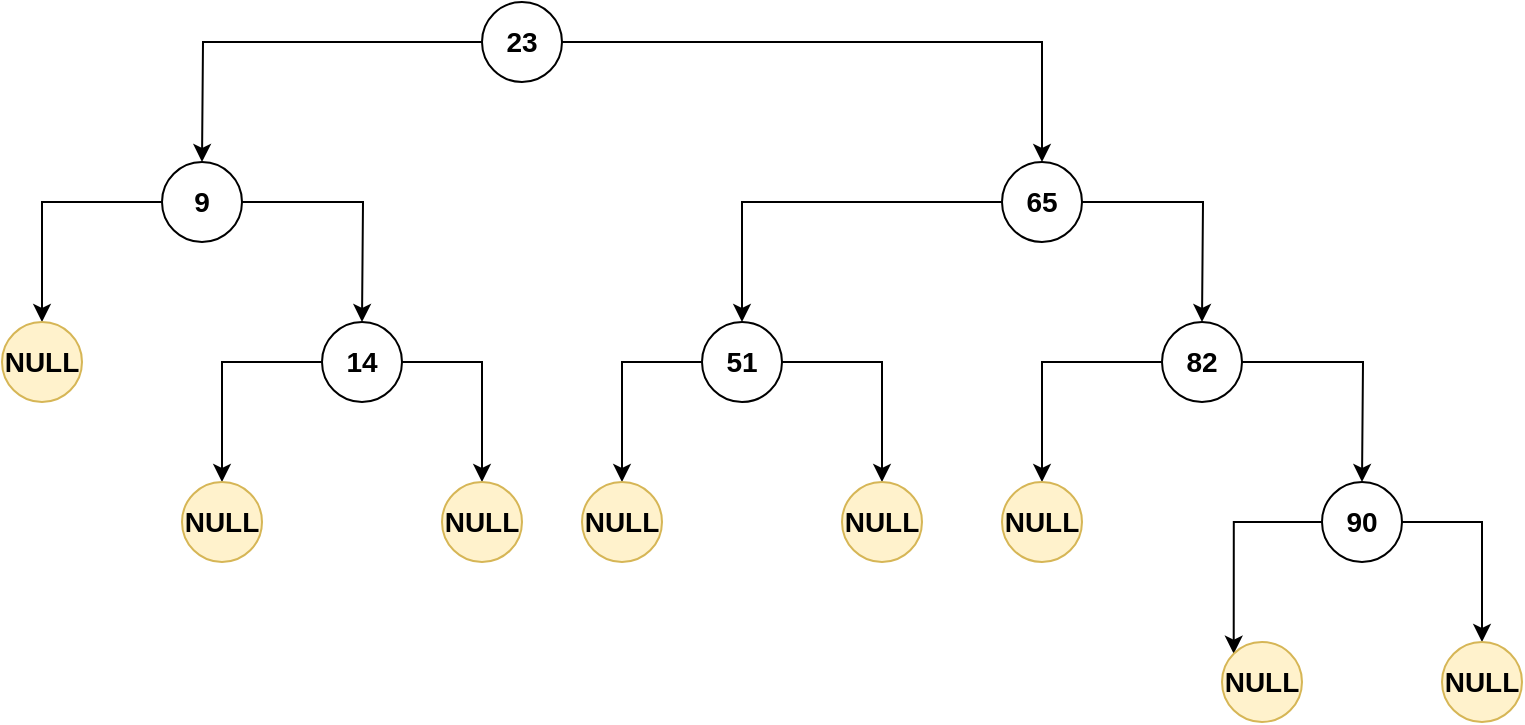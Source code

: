 <mxfile version="14.6.13" type="device"><diagram id="Gi0FM_1XD-Y9I_VmQqZt" name="Page-1"><mxGraphModel dx="1038" dy="548" grid="1" gridSize="10" guides="1" tooltips="1" connect="1" arrows="1" fold="1" page="1" pageScale="1" pageWidth="827" pageHeight="1169" math="0" shadow="0"><root><mxCell id="0"/><mxCell id="1" parent="0"/><mxCell id="HP8Jq9tZxIFVRGKJGJxW-5" style="edgeStyle=orthogonalEdgeStyle;rounded=0;orthogonalLoop=1;jettySize=auto;html=1;entryX=0.5;entryY=0;entryDx=0;entryDy=0;" edge="1" parent="1" source="HP8Jq9tZxIFVRGKJGJxW-1"><mxGeometry relative="1" as="geometry"><mxPoint x="140" y="120" as="targetPoint"/></mxGeometry></mxCell><mxCell id="HP8Jq9tZxIFVRGKJGJxW-36" style="edgeStyle=orthogonalEdgeStyle;rounded=0;orthogonalLoop=1;jettySize=auto;html=1;entryX=0.5;entryY=0;entryDx=0;entryDy=0;" edge="1" parent="1" source="HP8Jq9tZxIFVRGKJGJxW-1" target="HP8Jq9tZxIFVRGKJGJxW-7"><mxGeometry relative="1" as="geometry"/></mxCell><mxCell id="HP8Jq9tZxIFVRGKJGJxW-1" value="&lt;font style=&quot;font-size: 14px&quot;&gt;&lt;b&gt;23&lt;/b&gt;&lt;/font&gt;" style="ellipse;whiteSpace=wrap;html=1;aspect=fixed;" vertex="1" parent="1"><mxGeometry x="280" y="40" width="40" height="40" as="geometry"/></mxCell><mxCell id="HP8Jq9tZxIFVRGKJGJxW-12" style="edgeStyle=orthogonalEdgeStyle;rounded=0;orthogonalLoop=1;jettySize=auto;html=1;entryX=0.5;entryY=0;entryDx=0;entryDy=0;" edge="1" parent="1" source="HP8Jq9tZxIFVRGKJGJxW-7"><mxGeometry relative="1" as="geometry"><mxPoint x="640" y="200" as="targetPoint"/></mxGeometry></mxCell><mxCell id="HP8Jq9tZxIFVRGKJGJxW-31" style="edgeStyle=orthogonalEdgeStyle;rounded=0;orthogonalLoop=1;jettySize=auto;html=1;entryX=0;entryY=0.5;entryDx=0;entryDy=0;" edge="1" parent="1" source="HP8Jq9tZxIFVRGKJGJxW-7" target="HP8Jq9tZxIFVRGKJGJxW-30"><mxGeometry relative="1" as="geometry"/></mxCell><mxCell id="HP8Jq9tZxIFVRGKJGJxW-7" value="&lt;font style=&quot;font-size: 14px&quot;&gt;&lt;b&gt;65&lt;/b&gt;&lt;/font&gt;" style="ellipse;whiteSpace=wrap;html=1;aspect=fixed;" vertex="1" parent="1"><mxGeometry x="540" y="120" width="40" height="40" as="geometry"/></mxCell><mxCell id="HP8Jq9tZxIFVRGKJGJxW-17" style="edgeStyle=orthogonalEdgeStyle;rounded=0;orthogonalLoop=1;jettySize=auto;html=1;entryX=0.5;entryY=0;entryDx=0;entryDy=0;" edge="1" parent="1" source="HP8Jq9tZxIFVRGKJGJxW-13" target="HP8Jq9tZxIFVRGKJGJxW-14"><mxGeometry relative="1" as="geometry"/></mxCell><mxCell id="HP8Jq9tZxIFVRGKJGJxW-18" style="edgeStyle=orthogonalEdgeStyle;rounded=0;orthogonalLoop=1;jettySize=auto;html=1;entryX=0.5;entryY=0;entryDx=0;entryDy=0;" edge="1" parent="1" source="HP8Jq9tZxIFVRGKJGJxW-13"><mxGeometry relative="1" as="geometry"><mxPoint x="220" y="200" as="targetPoint"/></mxGeometry></mxCell><mxCell id="HP8Jq9tZxIFVRGKJGJxW-13" value="&lt;font style=&quot;font-size: 14px&quot;&gt;&lt;b&gt;9&lt;/b&gt;&lt;/font&gt;" style="ellipse;whiteSpace=wrap;html=1;aspect=fixed;" vertex="1" parent="1"><mxGeometry x="120" y="120" width="40" height="40" as="geometry"/></mxCell><mxCell id="HP8Jq9tZxIFVRGKJGJxW-14" value="&lt;font style=&quot;font-size: 14px&quot;&gt;&lt;b&gt;NULL&lt;/b&gt;&lt;/font&gt;" style="ellipse;whiteSpace=wrap;html=1;aspect=fixed;fillColor=#fff2cc;strokeColor=#d6b656;" vertex="1" parent="1"><mxGeometry x="40" y="200" width="40" height="40" as="geometry"/></mxCell><mxCell id="HP8Jq9tZxIFVRGKJGJxW-22" style="edgeStyle=orthogonalEdgeStyle;rounded=0;orthogonalLoop=1;jettySize=auto;html=1;" edge="1" parent="1" source="HP8Jq9tZxIFVRGKJGJxW-19" target="HP8Jq9tZxIFVRGKJGJxW-20"><mxGeometry relative="1" as="geometry"/></mxCell><mxCell id="HP8Jq9tZxIFVRGKJGJxW-23" style="edgeStyle=orthogonalEdgeStyle;rounded=0;orthogonalLoop=1;jettySize=auto;html=1;entryX=0.5;entryY=0;entryDx=0;entryDy=0;" edge="1" parent="1" source="HP8Jq9tZxIFVRGKJGJxW-19"><mxGeometry relative="1" as="geometry"><mxPoint x="720" y="280" as="targetPoint"/></mxGeometry></mxCell><mxCell id="HP8Jq9tZxIFVRGKJGJxW-19" value="&lt;font style=&quot;font-size: 14px&quot;&gt;&lt;b&gt;82&lt;/b&gt;&lt;/font&gt;" style="ellipse;whiteSpace=wrap;html=1;aspect=fixed;" vertex="1" parent="1"><mxGeometry x="620" y="200" width="40" height="40" as="geometry"/></mxCell><mxCell id="HP8Jq9tZxIFVRGKJGJxW-20" value="&lt;font style=&quot;font-size: 14px&quot;&gt;&lt;b&gt;NULL&lt;/b&gt;&lt;/font&gt;" style="ellipse;whiteSpace=wrap;html=1;aspect=fixed;fillColor=#fff2cc;strokeColor=#d6b656;" vertex="1" parent="1"><mxGeometry x="540" y="280" width="40" height="40" as="geometry"/></mxCell><mxCell id="HP8Jq9tZxIFVRGKJGJxW-28" style="edgeStyle=orthogonalEdgeStyle;rounded=0;orthogonalLoop=1;jettySize=auto;html=1;entryX=0.5;entryY=0;entryDx=0;entryDy=0;" edge="1" parent="1" source="HP8Jq9tZxIFVRGKJGJxW-24" target="HP8Jq9tZxIFVRGKJGJxW-25"><mxGeometry relative="1" as="geometry"/></mxCell><mxCell id="HP8Jq9tZxIFVRGKJGJxW-29" style="edgeStyle=orthogonalEdgeStyle;rounded=0;orthogonalLoop=1;jettySize=auto;html=1;entryX=0.5;entryY=0;entryDx=0;entryDy=0;" edge="1" parent="1" source="HP8Jq9tZxIFVRGKJGJxW-24" target="HP8Jq9tZxIFVRGKJGJxW-27"><mxGeometry relative="1" as="geometry"/></mxCell><mxCell id="HP8Jq9tZxIFVRGKJGJxW-24" value="&lt;font style=&quot;font-size: 14px&quot;&gt;&lt;b&gt;14&lt;/b&gt;&lt;/font&gt;" style="ellipse;whiteSpace=wrap;html=1;aspect=fixed;" vertex="1" parent="1"><mxGeometry x="200" y="200" width="40" height="40" as="geometry"/></mxCell><mxCell id="HP8Jq9tZxIFVRGKJGJxW-25" value="&lt;font style=&quot;font-size: 14px&quot;&gt;&lt;b&gt;NULL&lt;/b&gt;&lt;/font&gt;" style="ellipse;whiteSpace=wrap;html=1;aspect=fixed;fillColor=#fff2cc;strokeColor=#d6b656;" vertex="1" parent="1"><mxGeometry x="130" y="280" width="40" height="40" as="geometry"/></mxCell><mxCell id="HP8Jq9tZxIFVRGKJGJxW-27" value="&lt;font style=&quot;font-size: 14px&quot;&gt;&lt;b&gt;NULL&lt;/b&gt;&lt;/font&gt;" style="ellipse;whiteSpace=wrap;html=1;aspect=fixed;fillColor=#fff2cc;strokeColor=#d6b656;" vertex="1" parent="1"><mxGeometry x="260" y="280" width="40" height="40" as="geometry"/></mxCell><mxCell id="HP8Jq9tZxIFVRGKJGJxW-35" style="edgeStyle=orthogonalEdgeStyle;rounded=0;orthogonalLoop=1;jettySize=auto;html=1;entryX=0.5;entryY=0;entryDx=0;entryDy=0;" edge="1" parent="1" source="HP8Jq9tZxIFVRGKJGJxW-30" target="HP8Jq9tZxIFVRGKJGJxW-33"><mxGeometry relative="1" as="geometry"/></mxCell><mxCell id="HP8Jq9tZxIFVRGKJGJxW-37" style="edgeStyle=orthogonalEdgeStyle;rounded=0;orthogonalLoop=1;jettySize=auto;html=1;" edge="1" parent="1" source="HP8Jq9tZxIFVRGKJGJxW-30" target="HP8Jq9tZxIFVRGKJGJxW-32"><mxGeometry relative="1" as="geometry"/></mxCell><mxCell id="HP8Jq9tZxIFVRGKJGJxW-30" value="&lt;font style=&quot;font-size: 14px&quot;&gt;&lt;b&gt;51&lt;/b&gt;&lt;/font&gt;" style="ellipse;whiteSpace=wrap;html=1;aspect=fixed;direction=south;" vertex="1" parent="1"><mxGeometry x="390" y="200" width="40" height="40" as="geometry"/></mxCell><mxCell id="HP8Jq9tZxIFVRGKJGJxW-32" value="&lt;font style=&quot;font-size: 14px&quot;&gt;&lt;b&gt;NULL&lt;/b&gt;&lt;/font&gt;" style="ellipse;whiteSpace=wrap;html=1;aspect=fixed;fillColor=#fff2cc;strokeColor=#d6b656;" vertex="1" parent="1"><mxGeometry x="330" y="280" width="40" height="40" as="geometry"/></mxCell><mxCell id="HP8Jq9tZxIFVRGKJGJxW-33" value="&lt;font style=&quot;font-size: 14px&quot;&gt;&lt;b&gt;NULL&lt;/b&gt;&lt;/font&gt;" style="ellipse;whiteSpace=wrap;html=1;aspect=fixed;fillColor=#fff2cc;strokeColor=#d6b656;" vertex="1" parent="1"><mxGeometry x="460" y="280" width="40" height="40" as="geometry"/></mxCell><mxCell id="HP8Jq9tZxIFVRGKJGJxW-42" style="edgeStyle=orthogonalEdgeStyle;rounded=0;orthogonalLoop=1;jettySize=auto;html=1;entryX=0;entryY=0;entryDx=0;entryDy=0;" edge="1" parent="1" source="HP8Jq9tZxIFVRGKJGJxW-38" target="HP8Jq9tZxIFVRGKJGJxW-39"><mxGeometry relative="1" as="geometry"/></mxCell><mxCell id="HP8Jq9tZxIFVRGKJGJxW-43" style="edgeStyle=orthogonalEdgeStyle;rounded=0;orthogonalLoop=1;jettySize=auto;html=1;entryX=0.5;entryY=0;entryDx=0;entryDy=0;" edge="1" parent="1" source="HP8Jq9tZxIFVRGKJGJxW-38" target="HP8Jq9tZxIFVRGKJGJxW-41"><mxGeometry relative="1" as="geometry"/></mxCell><mxCell id="HP8Jq9tZxIFVRGKJGJxW-38" value="&lt;font style=&quot;font-size: 14px&quot;&gt;&lt;b&gt;90&lt;/b&gt;&lt;/font&gt;" style="ellipse;whiteSpace=wrap;html=1;aspect=fixed;" vertex="1" parent="1"><mxGeometry x="700" y="280" width="40" height="40" as="geometry"/></mxCell><mxCell id="HP8Jq9tZxIFVRGKJGJxW-39" value="&lt;font style=&quot;font-size: 14px&quot;&gt;&lt;b&gt;NULL&lt;/b&gt;&lt;/font&gt;" style="ellipse;whiteSpace=wrap;html=1;aspect=fixed;fillColor=#fff2cc;strokeColor=#d6b656;" vertex="1" parent="1"><mxGeometry x="650" y="360" width="40" height="40" as="geometry"/></mxCell><mxCell id="HP8Jq9tZxIFVRGKJGJxW-41" value="&lt;font style=&quot;font-size: 14px&quot;&gt;&lt;b&gt;NULL&lt;/b&gt;&lt;/font&gt;" style="ellipse;whiteSpace=wrap;html=1;aspect=fixed;fillColor=#fff2cc;strokeColor=#d6b656;" vertex="1" parent="1"><mxGeometry x="760" y="360" width="40" height="40" as="geometry"/></mxCell></root></mxGraphModel></diagram></mxfile>